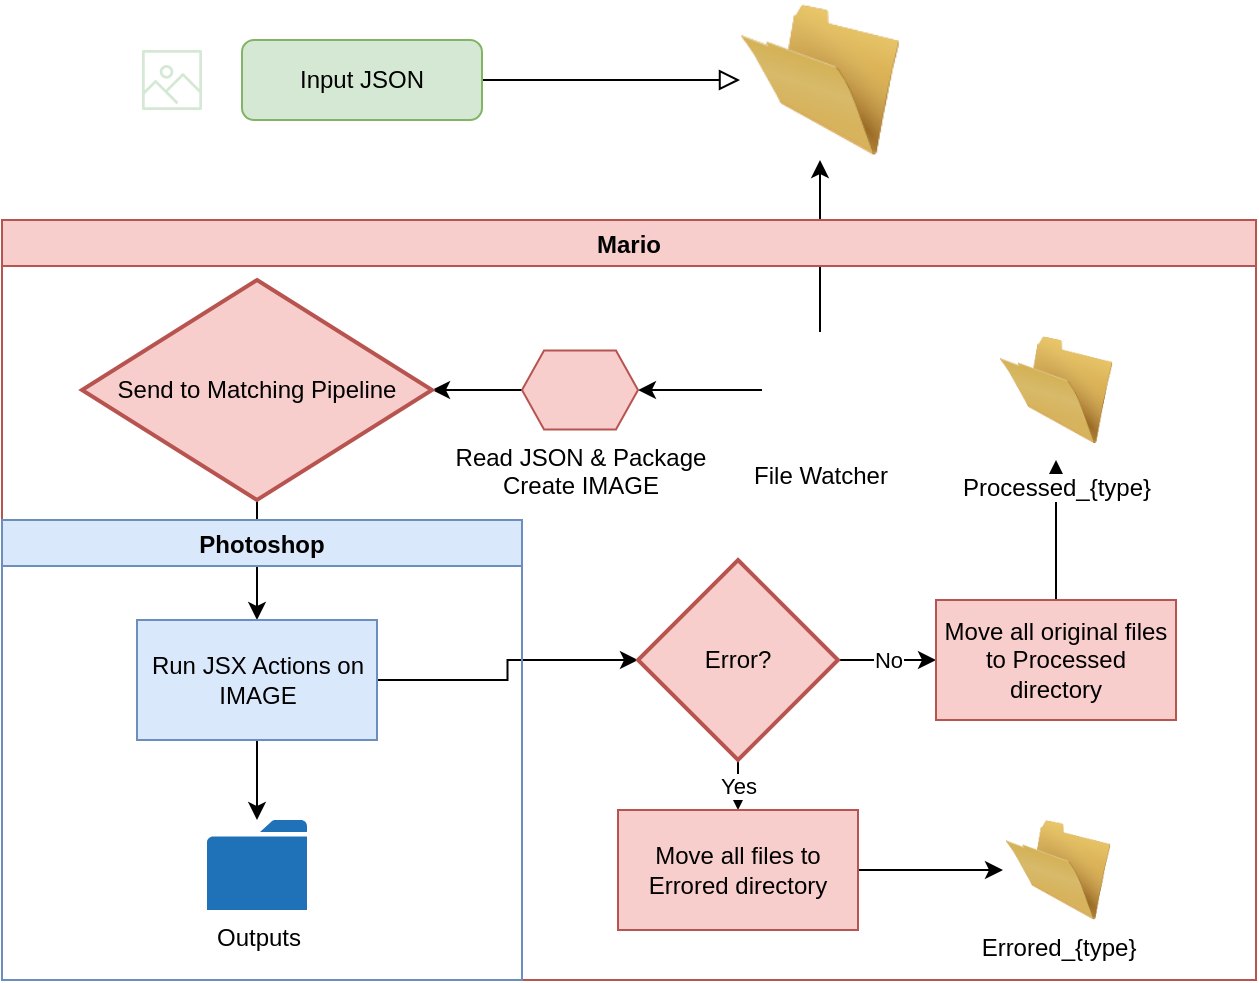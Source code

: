 <mxfile version="12.6.8" type="device"><diagram id="C5RBs43oDa-KdzZeNtuy" name="Page-1"><mxGraphModel dx="1109" dy="503" grid="1" gridSize="10" guides="1" tooltips="1" connect="1" arrows="1" fold="1" page="1" pageScale="1" pageWidth="827" pageHeight="1169" math="0" shadow="0"><root><mxCell id="WIyWlLk6GJQsqaUBKTNV-0"/><mxCell id="WIyWlLk6GJQsqaUBKTNV-1" parent="WIyWlLk6GJQsqaUBKTNV-0"/><mxCell id="WIyWlLk6GJQsqaUBKTNV-2" value="" style="rounded=0;html=1;jettySize=auto;orthogonalLoop=1;fontSize=11;endArrow=block;endFill=0;endSize=8;strokeWidth=1;shadow=0;labelBackgroundColor=none;edgeStyle=orthogonalEdgeStyle;entryX=0;entryY=0.5;entryDx=0;entryDy=0;" parent="WIyWlLk6GJQsqaUBKTNV-1" source="WIyWlLk6GJQsqaUBKTNV-3" target="B9l8PpWG-eFMJfD_8feA-0" edge="1"><mxGeometry relative="1" as="geometry"/></mxCell><mxCell id="WIyWlLk6GJQsqaUBKTNV-3" value="Input JSON" style="rounded=1;whiteSpace=wrap;html=1;fontSize=12;glass=0;strokeWidth=1;shadow=0;fillColor=#d5e8d4;strokeColor=#82b366;" parent="WIyWlLk6GJQsqaUBKTNV-1" vertex="1"><mxGeometry x="220" y="40" width="120" height="40" as="geometry"/></mxCell><mxCell id="B9l8PpWG-eFMJfD_8feA-0" value="" style="image;html=1;labelBackgroundColor=#ffffff;image=img/lib/clip_art/general/Empty_Folder_128x128.png" vertex="1" parent="WIyWlLk6GJQsqaUBKTNV-1"><mxGeometry x="469" y="20" width="80" height="80" as="geometry"/></mxCell><mxCell id="B9l8PpWG-eFMJfD_8feA-4" value="" style="edgeStyle=orthogonalEdgeStyle;rounded=0;orthogonalLoop=1;jettySize=auto;html=1;" edge="1" parent="WIyWlLk6GJQsqaUBKTNV-1" source="B9l8PpWG-eFMJfD_8feA-2" target="B9l8PpWG-eFMJfD_8feA-0"><mxGeometry relative="1" as="geometry"/></mxCell><mxCell id="B9l8PpWG-eFMJfD_8feA-5" value="" style="outlineConnect=0;fillColor=#d5e8d4;strokeColor=#82b366;dashed=0;verticalLabelPosition=bottom;verticalAlign=top;align=center;html=1;fontSize=12;fontStyle=0;aspect=fixed;pointerEvents=1;shape=mxgraph.aws4.container_registry_image;" vertex="1" parent="WIyWlLk6GJQsqaUBKTNV-1"><mxGeometry x="170" y="45" width="30" height="30" as="geometry"/></mxCell><mxCell id="B9l8PpWG-eFMJfD_8feA-6" value="Mario" style="swimlane;fillColor=#f8cecc;strokeColor=#b85450;gradientColor=none;swimlaneFillColor=none;" vertex="1" parent="WIyWlLk6GJQsqaUBKTNV-1"><mxGeometry x="100" y="130" width="627" height="380" as="geometry"/></mxCell><mxCell id="B9l8PpWG-eFMJfD_8feA-8" value="" style="edgeStyle=orthogonalEdgeStyle;rounded=0;orthogonalLoop=1;jettySize=auto;html=1;" edge="1" parent="B9l8PpWG-eFMJfD_8feA-6" source="B9l8PpWG-eFMJfD_8feA-2" target="B9l8PpWG-eFMJfD_8feA-7"><mxGeometry relative="1" as="geometry"/></mxCell><mxCell id="B9l8PpWG-eFMJfD_8feA-2" value="File Watcher" style="shape=image;html=1;verticalAlign=top;verticalLabelPosition=bottom;labelBackgroundColor=#ffffff;imageAspect=0;aspect=fixed;image=https://cdn2.iconfinder.com/data/icons/pittogrammi/142/61-128.png;imageBackground=#ffffff;" vertex="1" parent="B9l8PpWG-eFMJfD_8feA-6"><mxGeometry x="380" y="56" width="58" height="58" as="geometry"/></mxCell><mxCell id="B9l8PpWG-eFMJfD_8feA-10" value="" style="edgeStyle=orthogonalEdgeStyle;rounded=0;orthogonalLoop=1;jettySize=auto;html=1;" edge="1" parent="B9l8PpWG-eFMJfD_8feA-6" source="B9l8PpWG-eFMJfD_8feA-7" target="B9l8PpWG-eFMJfD_8feA-9"><mxGeometry relative="1" as="geometry"/></mxCell><mxCell id="B9l8PpWG-eFMJfD_8feA-7" value="Read JSON &amp;amp; Package&lt;br&gt;Create IMAGE" style="verticalLabelPosition=bottom;verticalAlign=top;html=1;shape=hexagon;perimeter=hexagonPerimeter2;arcSize=6;size=0.19;fillColor=#f8cecc;strokeColor=#b85450;" vertex="1" parent="B9l8PpWG-eFMJfD_8feA-6"><mxGeometry x="260" y="65.25" width="58" height="39.5" as="geometry"/></mxCell><mxCell id="B9l8PpWG-eFMJfD_8feA-13" value="" style="edgeStyle=orthogonalEdgeStyle;rounded=0;orthogonalLoop=1;jettySize=auto;html=1;" edge="1" parent="B9l8PpWG-eFMJfD_8feA-6" source="B9l8PpWG-eFMJfD_8feA-9" target="B9l8PpWG-eFMJfD_8feA-11"><mxGeometry relative="1" as="geometry"/></mxCell><mxCell id="B9l8PpWG-eFMJfD_8feA-9" value="Send to Matching Pipeline" style="strokeWidth=2;html=1;shape=mxgraph.flowchart.decision;whiteSpace=wrap;fillColor=#f8cecc;strokeColor=#b85450;" vertex="1" parent="B9l8PpWG-eFMJfD_8feA-6"><mxGeometry x="40" y="30" width="175" height="110" as="geometry"/></mxCell><mxCell id="B9l8PpWG-eFMJfD_8feA-15" value="" style="edgeStyle=orthogonalEdgeStyle;rounded=0;orthogonalLoop=1;jettySize=auto;html=1;" edge="1" parent="B9l8PpWG-eFMJfD_8feA-6" source="B9l8PpWG-eFMJfD_8feA-11" target="B9l8PpWG-eFMJfD_8feA-14"><mxGeometry relative="1" as="geometry"/></mxCell><mxCell id="B9l8PpWG-eFMJfD_8feA-19" value="Yes" style="edgeStyle=orthogonalEdgeStyle;rounded=0;orthogonalLoop=1;jettySize=auto;html=1;exitX=0.5;exitY=1;exitDx=0;exitDy=0;exitPerimeter=0;entryX=0.5;entryY=0;entryDx=0;entryDy=0;" edge="1" parent="B9l8PpWG-eFMJfD_8feA-6" source="B9l8PpWG-eFMJfD_8feA-14" target="B9l8PpWG-eFMJfD_8feA-17"><mxGeometry relative="1" as="geometry"/></mxCell><mxCell id="B9l8PpWG-eFMJfD_8feA-21" value="No" style="edgeStyle=orthogonalEdgeStyle;rounded=0;orthogonalLoop=1;jettySize=auto;html=1;" edge="1" parent="B9l8PpWG-eFMJfD_8feA-6" source="B9l8PpWG-eFMJfD_8feA-14" target="B9l8PpWG-eFMJfD_8feA-20"><mxGeometry relative="1" as="geometry"/></mxCell><mxCell id="B9l8PpWG-eFMJfD_8feA-14" value="Error?" style="strokeWidth=2;html=1;shape=mxgraph.flowchart.decision;whiteSpace=wrap;fillColor=#f8cecc;strokeColor=#b85450;" vertex="1" parent="B9l8PpWG-eFMJfD_8feA-6"><mxGeometry x="318" y="170" width="100" height="100" as="geometry"/></mxCell><mxCell id="B9l8PpWG-eFMJfD_8feA-16" value="Errored_{type}" style="image;html=1;labelBackgroundColor=#ffffff;image=img/lib/clip_art/general/Empty_Folder_128x128.png;gradientColor=none;" vertex="1" parent="B9l8PpWG-eFMJfD_8feA-6"><mxGeometry x="500.5" y="300" width="55" height="50" as="geometry"/></mxCell><mxCell id="B9l8PpWG-eFMJfD_8feA-18" value="" style="edgeStyle=orthogonalEdgeStyle;rounded=0;orthogonalLoop=1;jettySize=auto;html=1;" edge="1" parent="B9l8PpWG-eFMJfD_8feA-6" source="B9l8PpWG-eFMJfD_8feA-17" target="B9l8PpWG-eFMJfD_8feA-16"><mxGeometry relative="1" as="geometry"/></mxCell><mxCell id="B9l8PpWG-eFMJfD_8feA-17" value="Move all files to Errored directory" style="rounded=0;whiteSpace=wrap;html=1;fillColor=#f8cecc;strokeColor=#b85450;" vertex="1" parent="B9l8PpWG-eFMJfD_8feA-6"><mxGeometry x="308" y="295" width="120" height="60" as="geometry"/></mxCell><mxCell id="B9l8PpWG-eFMJfD_8feA-24" value="" style="edgeStyle=orthogonalEdgeStyle;rounded=0;orthogonalLoop=1;jettySize=auto;html=1;" edge="1" parent="B9l8PpWG-eFMJfD_8feA-6" source="B9l8PpWG-eFMJfD_8feA-20" target="B9l8PpWG-eFMJfD_8feA-23"><mxGeometry relative="1" as="geometry"/></mxCell><mxCell id="B9l8PpWG-eFMJfD_8feA-20" value="Move all original files to Processed directory" style="rounded=0;whiteSpace=wrap;html=1;fillColor=#f8cecc;strokeColor=#b85450;" vertex="1" parent="B9l8PpWG-eFMJfD_8feA-6"><mxGeometry x="467" y="190" width="120" height="60" as="geometry"/></mxCell><mxCell id="B9l8PpWG-eFMJfD_8feA-23" value="Processed_{type}" style="image;html=1;labelBackgroundColor=#ffffff;image=img/lib/clip_art/general/Empty_Folder_128x128.png;gradientColor=none;" vertex="1" parent="B9l8PpWG-eFMJfD_8feA-6"><mxGeometry x="498.5" y="50" width="57" height="70" as="geometry"/></mxCell><mxCell id="B9l8PpWG-eFMJfD_8feA-25" value="Photoshop" style="swimlane;fillColor=#dae8fc;strokeColor=#6c8ebf;" vertex="1" parent="B9l8PpWG-eFMJfD_8feA-6"><mxGeometry y="150" width="260" height="230" as="geometry"/></mxCell><mxCell id="B9l8PpWG-eFMJfD_8feA-38" value="" style="edgeStyle=orthogonalEdgeStyle;rounded=0;orthogonalLoop=1;jettySize=auto;html=1;fontColor=#40FF59;" edge="1" parent="B9l8PpWG-eFMJfD_8feA-25" source="B9l8PpWG-eFMJfD_8feA-11" target="B9l8PpWG-eFMJfD_8feA-32"><mxGeometry relative="1" as="geometry"/></mxCell><mxCell id="B9l8PpWG-eFMJfD_8feA-11" value="Run JSX Actions on IMAGE" style="rounded=0;whiteSpace=wrap;html=1;fillColor=#dae8fc;strokeColor=#6c8ebf;" vertex="1" parent="B9l8PpWG-eFMJfD_8feA-25"><mxGeometry x="67.5" y="50" width="120" height="60" as="geometry"/></mxCell><mxCell id="B9l8PpWG-eFMJfD_8feA-32" value="&lt;font color=&quot;#000000&quot;&gt;Outputs&lt;/font&gt;" style="pointerEvents=1;shadow=0;dashed=0;html=1;strokeColor=none;labelPosition=center;verticalLabelPosition=bottom;verticalAlign=top;outlineConnect=0;align=center;shape=mxgraph.office.concepts.folder;fillColor=#2072B8;fontColor=#40FF59;" vertex="1" parent="B9l8PpWG-eFMJfD_8feA-25"><mxGeometry x="102.5" y="150" width="50" height="45" as="geometry"/></mxCell></root></mxGraphModel></diagram></mxfile>